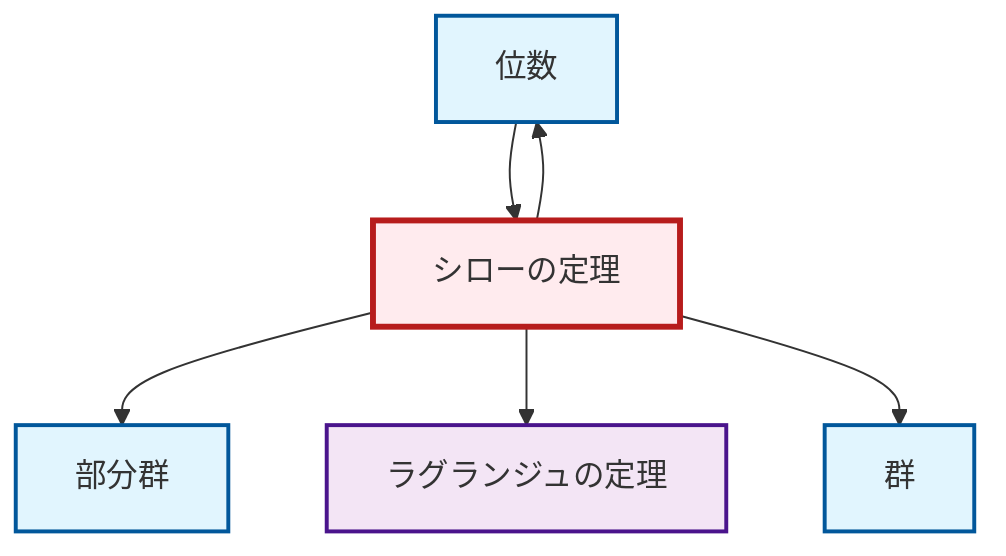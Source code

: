 graph TD
    classDef definition fill:#e1f5fe,stroke:#01579b,stroke-width:2px
    classDef theorem fill:#f3e5f5,stroke:#4a148c,stroke-width:2px
    classDef axiom fill:#fff3e0,stroke:#e65100,stroke-width:2px
    classDef example fill:#e8f5e9,stroke:#1b5e20,stroke-width:2px
    classDef current fill:#ffebee,stroke:#b71c1c,stroke-width:3px
    def-group["群"]:::definition
    def-subgroup["部分群"]:::definition
    def-order["位数"]:::definition
    thm-sylow["シローの定理"]:::theorem
    thm-lagrange["ラグランジュの定理"]:::theorem
    thm-sylow --> def-order
    thm-sylow --> def-subgroup
    thm-sylow --> thm-lagrange
    def-order --> thm-sylow
    thm-sylow --> def-group
    class thm-sylow current